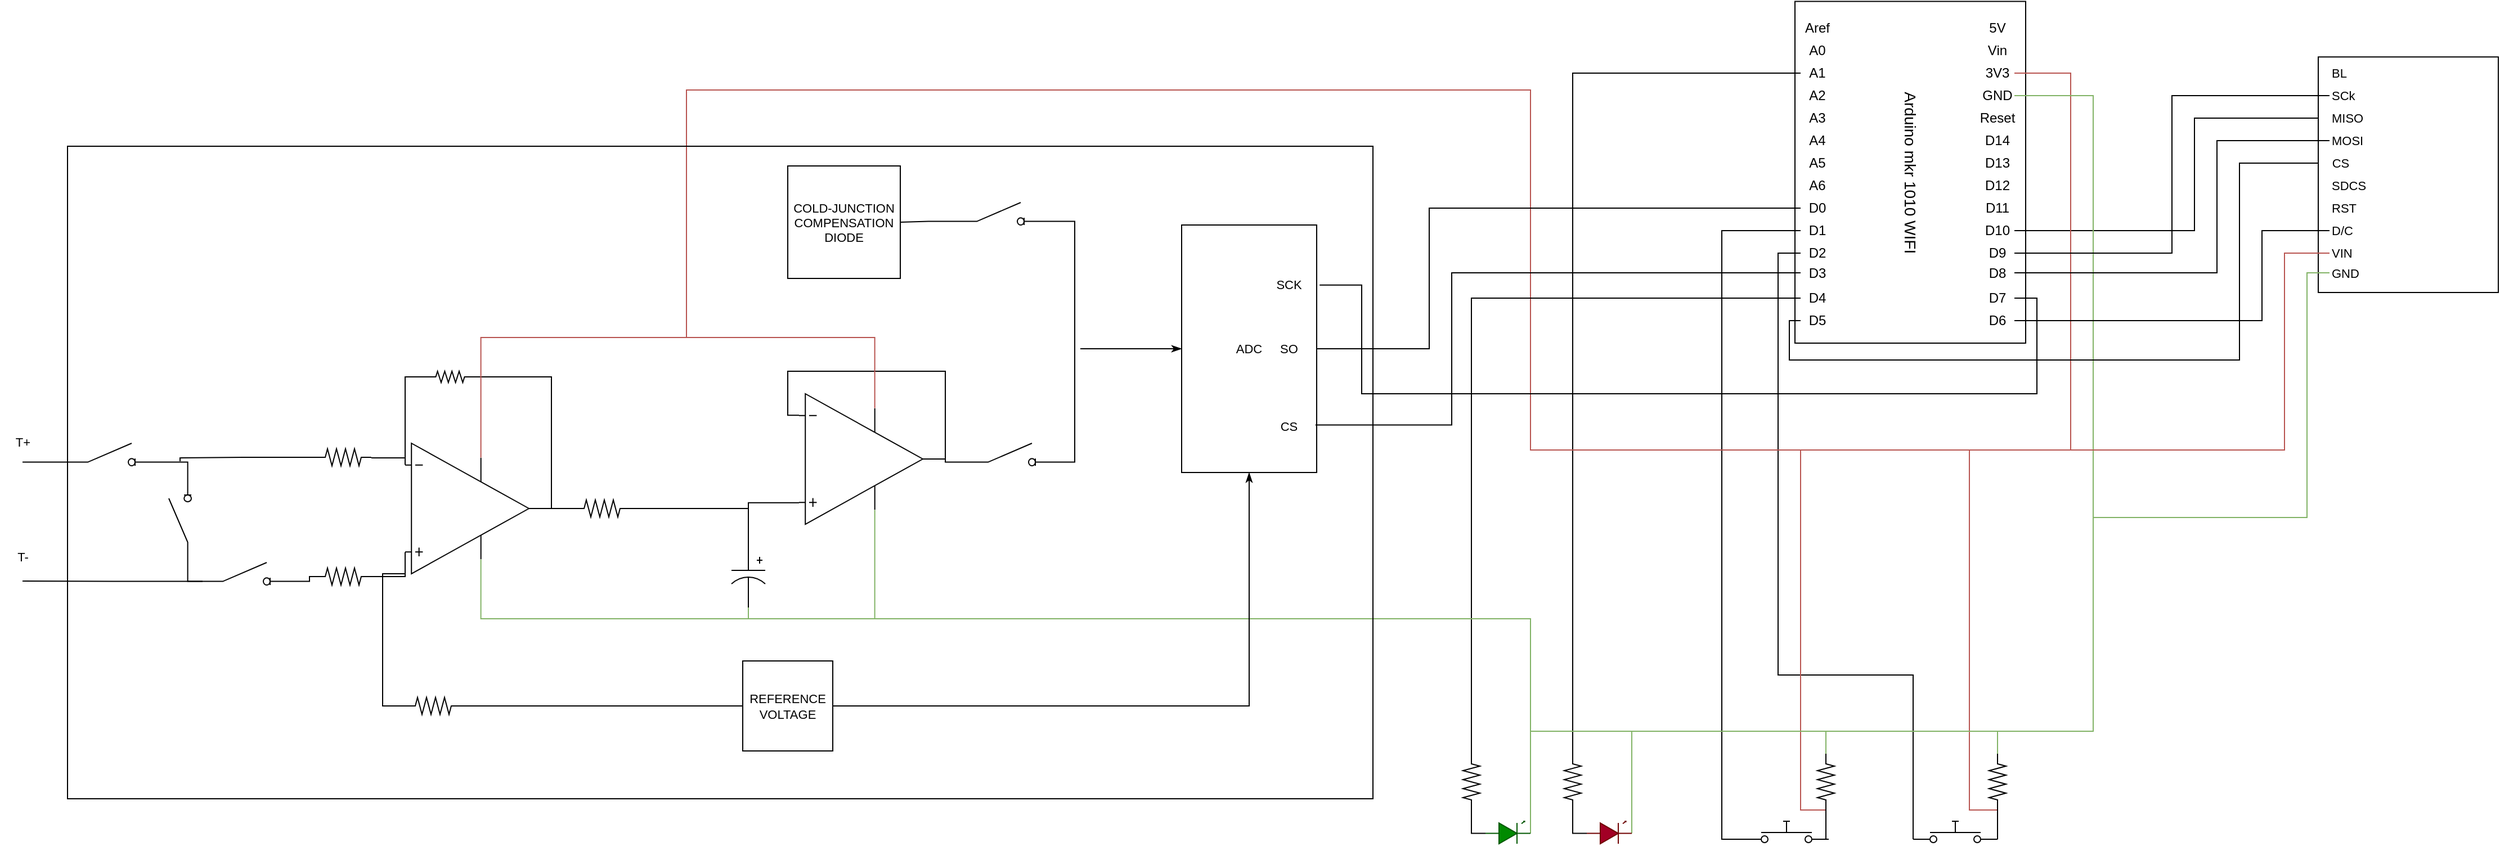 <mxfile version="24.5.4" type="github">
  <diagram name="Página-1" id="5d95kLvl6dGAR32-FWxD">
    <mxGraphModel dx="2109" dy="548" grid="1" gridSize="10" guides="1" tooltips="1" connect="1" arrows="1" fold="1" page="1" pageScale="1" pageWidth="1169" pageHeight="827" math="0" shadow="0">
      <root>
        <mxCell id="0" />
        <mxCell id="1" parent="0" />
        <mxCell id="rR53AWfGrKb5a4v8AFu8-1" value="&lt;font style=&quot;font-size: 14px;&quot;&gt;Arduino mkr 1010 WIFI&lt;/font&gt;" style="rounded=0;whiteSpace=wrap;html=1;rotation=90;" parent="1" vertex="1">
          <mxGeometry x="425.63" y="70.63" width="303.75" height="205" as="geometry" />
        </mxCell>
        <mxCell id="rR53AWfGrKb5a4v8AFu8-4" value="Aref" style="text;html=1;align=center;verticalAlign=middle;whiteSpace=wrap;rounded=0;" parent="1" vertex="1">
          <mxGeometry x="480" y="40" width="30" height="10" as="geometry" />
        </mxCell>
        <mxCell id="rR53AWfGrKb5a4v8AFu8-6" value="A0" style="text;html=1;align=center;verticalAlign=middle;whiteSpace=wrap;rounded=0;" parent="1" vertex="1">
          <mxGeometry x="480" y="60" width="30" height="10" as="geometry" />
        </mxCell>
        <mxCell id="rR53AWfGrKb5a4v8AFu8-9" value="A1" style="text;html=1;align=center;verticalAlign=middle;whiteSpace=wrap;rounded=0;" parent="1" vertex="1">
          <mxGeometry x="480" y="80" width="30" height="10" as="geometry" />
        </mxCell>
        <mxCell id="rR53AWfGrKb5a4v8AFu8-10" value="A2" style="text;html=1;align=center;verticalAlign=middle;whiteSpace=wrap;rounded=0;" parent="1" vertex="1">
          <mxGeometry x="480" y="100" width="30" height="10" as="geometry" />
        </mxCell>
        <mxCell id="rR53AWfGrKb5a4v8AFu8-11" value="A3" style="text;html=1;align=center;verticalAlign=middle;whiteSpace=wrap;rounded=0;" parent="1" vertex="1">
          <mxGeometry x="480" y="120" width="30" height="10" as="geometry" />
        </mxCell>
        <mxCell id="rR53AWfGrKb5a4v8AFu8-12" value="A4" style="text;html=1;align=center;verticalAlign=middle;whiteSpace=wrap;rounded=0;" parent="1" vertex="1">
          <mxGeometry x="480" y="140" width="30" height="10" as="geometry" />
        </mxCell>
        <mxCell id="rR53AWfGrKb5a4v8AFu8-13" value="A5" style="text;html=1;align=center;verticalAlign=middle;whiteSpace=wrap;rounded=0;" parent="1" vertex="1">
          <mxGeometry x="480" y="160" width="30" height="10" as="geometry" />
        </mxCell>
        <mxCell id="rR53AWfGrKb5a4v8AFu8-14" value="A6" style="text;html=1;align=center;verticalAlign=middle;whiteSpace=wrap;rounded=0;" parent="1" vertex="1">
          <mxGeometry x="480" y="180" width="30" height="10" as="geometry" />
        </mxCell>
        <mxCell id="rR53AWfGrKb5a4v8AFu8-15" value="D0" style="text;html=1;align=center;verticalAlign=middle;whiteSpace=wrap;rounded=0;" parent="1" vertex="1">
          <mxGeometry x="480" y="200" width="30" height="10" as="geometry" />
        </mxCell>
        <mxCell id="rR53AWfGrKb5a4v8AFu8-16" value="D1" style="text;html=1;align=center;verticalAlign=middle;whiteSpace=wrap;rounded=0;" parent="1" vertex="1">
          <mxGeometry x="480" y="220" width="30" height="10" as="geometry" />
        </mxCell>
        <mxCell id="rR53AWfGrKb5a4v8AFu8-17" value="D4" style="text;html=1;align=center;verticalAlign=middle;whiteSpace=wrap;rounded=0;" parent="1" vertex="1">
          <mxGeometry x="480" y="280" width="30" height="10" as="geometry" />
        </mxCell>
        <mxCell id="_qbUHxkLgN3xC-jLI9oE-16" style="edgeStyle=orthogonalEdgeStyle;rounded=0;orthogonalLoop=1;jettySize=auto;html=1;exitX=0;exitY=0.5;exitDx=0;exitDy=0;entryX=0;entryY=0.8;entryDx=0;entryDy=0;strokeColor=default;align=center;verticalAlign=middle;fontFamily=Helvetica;fontSize=11;fontColor=default;labelBackgroundColor=default;endArrow=none;endFill=0;" edge="1" parent="1" source="rR53AWfGrKb5a4v8AFu8-16" target="_qbUHxkLgN3xC-jLI9oE-8">
          <mxGeometry relative="1" as="geometry" />
        </mxCell>
        <mxCell id="rR53AWfGrKb5a4v8AFu8-18" value="D2" style="text;html=1;align=center;verticalAlign=middle;whiteSpace=wrap;rounded=0;" parent="1" vertex="1">
          <mxGeometry x="480" y="240" width="30" height="10" as="geometry" />
        </mxCell>
        <mxCell id="rR53AWfGrKb5a4v8AFu8-19" value="D3" style="text;html=1;align=center;verticalAlign=middle;whiteSpace=wrap;rounded=0;" parent="1" vertex="1">
          <mxGeometry x="480" y="257.5" width="30" height="10" as="geometry" />
        </mxCell>
        <mxCell id="rR53AWfGrKb5a4v8AFu8-22" value="D5" style="text;html=1;align=center;verticalAlign=middle;whiteSpace=wrap;rounded=0;" parent="1" vertex="1">
          <mxGeometry x="480" y="300" width="30" height="10" as="geometry" />
        </mxCell>
        <mxCell id="rR53AWfGrKb5a4v8AFu8-23" value="5V" style="text;html=1;align=center;verticalAlign=middle;whiteSpace=wrap;rounded=0;" parent="1" vertex="1">
          <mxGeometry x="640" y="40" width="30" height="10" as="geometry" />
        </mxCell>
        <mxCell id="rR53AWfGrKb5a4v8AFu8-24" value="Vin" style="text;html=1;align=center;verticalAlign=middle;whiteSpace=wrap;rounded=0;" parent="1" vertex="1">
          <mxGeometry x="640" y="60" width="30" height="10" as="geometry" />
        </mxCell>
        <mxCell id="_qbUHxkLgN3xC-jLI9oE-14" style="edgeStyle=orthogonalEdgeStyle;rounded=0;orthogonalLoop=1;jettySize=auto;html=1;exitX=1;exitY=0.5;exitDx=0;exitDy=0;strokeColor=#b85450;align=center;verticalAlign=middle;fontFamily=Helvetica;fontSize=11;fontColor=default;labelBackgroundColor=default;endArrow=none;endFill=0;fillColor=#f8cecc;" edge="1" parent="1" source="rR53AWfGrKb5a4v8AFu8-25">
          <mxGeometry relative="1" as="geometry">
            <mxPoint x="720" y="120" as="targetPoint" />
            <Array as="points">
              <mxPoint x="720" y="85" />
            </Array>
          </mxGeometry>
        </mxCell>
        <mxCell id="rR53AWfGrKb5a4v8AFu8-25" value="3V3" style="text;html=1;align=center;verticalAlign=middle;whiteSpace=wrap;rounded=0;" parent="1" vertex="1">
          <mxGeometry x="640" y="80" width="30" height="10" as="geometry" />
        </mxCell>
        <mxCell id="rR53AWfGrKb5a4v8AFu8-26" value="GND" style="text;html=1;align=center;verticalAlign=middle;whiteSpace=wrap;rounded=0;" parent="1" vertex="1">
          <mxGeometry x="640" y="100" width="30" height="10" as="geometry" />
        </mxCell>
        <mxCell id="rR53AWfGrKb5a4v8AFu8-27" value="Reset" style="text;html=1;align=center;verticalAlign=middle;whiteSpace=wrap;rounded=0;" parent="1" vertex="1">
          <mxGeometry x="640" y="120" width="30" height="10" as="geometry" />
        </mxCell>
        <mxCell id="rR53AWfGrKb5a4v8AFu8-28" value="D14" style="text;html=1;align=center;verticalAlign=middle;whiteSpace=wrap;rounded=0;" parent="1" vertex="1">
          <mxGeometry x="640" y="140" width="30" height="10" as="geometry" />
        </mxCell>
        <mxCell id="rR53AWfGrKb5a4v8AFu8-29" value="D13" style="text;html=1;align=center;verticalAlign=middle;whiteSpace=wrap;rounded=0;" parent="1" vertex="1">
          <mxGeometry x="640" y="160" width="30" height="10" as="geometry" />
        </mxCell>
        <mxCell id="rR53AWfGrKb5a4v8AFu8-30" value="D12" style="text;html=1;align=center;verticalAlign=middle;whiteSpace=wrap;rounded=0;" parent="1" vertex="1">
          <mxGeometry x="640" y="180" width="30" height="10" as="geometry" />
        </mxCell>
        <mxCell id="rR53AWfGrKb5a4v8AFu8-31" value="D11" style="text;html=1;align=center;verticalAlign=middle;whiteSpace=wrap;rounded=0;" parent="1" vertex="1">
          <mxGeometry x="640" y="200" width="30" height="10" as="geometry" />
        </mxCell>
        <mxCell id="_qbUHxkLgN3xC-jLI9oE-62" style="edgeStyle=orthogonalEdgeStyle;rounded=0;orthogonalLoop=1;jettySize=auto;html=1;exitX=1;exitY=0.5;exitDx=0;exitDy=0;entryX=0;entryY=0.5;entryDx=0;entryDy=0;strokeColor=default;align=center;verticalAlign=middle;fontFamily=Helvetica;fontSize=11;fontColor=default;labelBackgroundColor=default;endArrow=none;endFill=0;" edge="1" parent="1" source="rR53AWfGrKb5a4v8AFu8-32" target="_qbUHxkLgN3xC-jLI9oE-49">
          <mxGeometry relative="1" as="geometry">
            <Array as="points">
              <mxPoint x="830" y="225" />
              <mxPoint x="830" y="125" />
            </Array>
          </mxGeometry>
        </mxCell>
        <mxCell id="rR53AWfGrKb5a4v8AFu8-32" value="D10" style="text;html=1;align=center;verticalAlign=middle;whiteSpace=wrap;rounded=0;" parent="1" vertex="1">
          <mxGeometry x="640" y="220" width="30" height="10" as="geometry" />
        </mxCell>
        <mxCell id="rR53AWfGrKb5a4v8AFu8-34" value="D9" style="text;html=1;align=center;verticalAlign=middle;whiteSpace=wrap;rounded=0;" parent="1" vertex="1">
          <mxGeometry x="640" y="240" width="30" height="10" as="geometry" />
        </mxCell>
        <mxCell id="rR53AWfGrKb5a4v8AFu8-35" value="D6" style="text;html=1;align=center;verticalAlign=middle;whiteSpace=wrap;rounded=0;" parent="1" vertex="1">
          <mxGeometry x="640" y="300" width="30" height="10" as="geometry" />
        </mxCell>
        <mxCell id="rR53AWfGrKb5a4v8AFu8-36" value="D7" style="text;html=1;align=center;verticalAlign=middle;whiteSpace=wrap;rounded=0;" parent="1" vertex="1">
          <mxGeometry x="640" y="280" width="30" height="10" as="geometry" />
        </mxCell>
        <mxCell id="rR53AWfGrKb5a4v8AFu8-37" value="D8" style="text;html=1;align=center;verticalAlign=middle;whiteSpace=wrap;rounded=0;" parent="1" vertex="1">
          <mxGeometry x="640" y="257.5" width="30" height="10" as="geometry" />
        </mxCell>
        <mxCell id="_qbUHxkLgN3xC-jLI9oE-17" style="edgeStyle=orthogonalEdgeStyle;rounded=0;orthogonalLoop=1;jettySize=auto;html=1;exitX=0;exitY=0.8;exitDx=0;exitDy=0;entryX=0;entryY=0.5;entryDx=0;entryDy=0;strokeColor=default;align=center;verticalAlign=middle;fontFamily=Helvetica;fontSize=11;fontColor=default;labelBackgroundColor=default;endArrow=none;endFill=0;" edge="1" parent="1" source="_qbUHxkLgN3xC-jLI9oE-2" target="rR53AWfGrKb5a4v8AFu8-18">
          <mxGeometry relative="1" as="geometry">
            <Array as="points">
              <mxPoint x="580" y="620" />
              <mxPoint x="460" y="620" />
              <mxPoint x="460" y="245" />
            </Array>
          </mxGeometry>
        </mxCell>
        <mxCell id="_qbUHxkLgN3xC-jLI9oE-2" value="" style="html=1;shape=mxgraph.electrical.electro-mechanical.pushbutton;aspect=fixed;elSwitchState=off;" vertex="1" parent="1">
          <mxGeometry x="580" y="750" width="75" height="20" as="geometry" />
        </mxCell>
        <mxCell id="_qbUHxkLgN3xC-jLI9oE-12" style="edgeStyle=orthogonalEdgeStyle;rounded=0;orthogonalLoop=1;jettySize=auto;html=1;exitX=0;exitY=0.5;exitDx=0;exitDy=0;exitPerimeter=0;strokeColor=#82b366;align=center;verticalAlign=middle;fontFamily=Helvetica;fontSize=11;fontColor=default;labelBackgroundColor=default;endArrow=none;endFill=0;fillColor=#d5e8d4;" edge="1" parent="1" source="_qbUHxkLgN3xC-jLI9oE-3">
          <mxGeometry relative="1" as="geometry">
            <mxPoint x="655" y="670" as="targetPoint" />
          </mxGeometry>
        </mxCell>
        <mxCell id="_qbUHxkLgN3xC-jLI9oE-15" style="edgeStyle=orthogonalEdgeStyle;rounded=0;orthogonalLoop=1;jettySize=auto;html=1;exitX=1;exitY=0.5;exitDx=0;exitDy=0;exitPerimeter=0;strokeColor=#b85450;align=center;verticalAlign=middle;fontFamily=Helvetica;fontSize=11;fontColor=default;labelBackgroundColor=default;endArrow=none;endFill=0;fillColor=#f8cecc;" edge="1" parent="1" source="_qbUHxkLgN3xC-jLI9oE-3">
          <mxGeometry relative="1" as="geometry">
            <mxPoint x="620" y="420" as="targetPoint" />
            <Array as="points">
              <mxPoint x="630" y="740" />
              <mxPoint x="630" y="420" />
            </Array>
          </mxGeometry>
        </mxCell>
        <mxCell id="_qbUHxkLgN3xC-jLI9oE-3" value="" style="pointerEvents=1;verticalLabelPosition=bottom;shadow=0;dashed=0;align=center;html=1;verticalAlign=top;shape=mxgraph.electrical.resistors.resistor_2;direction=south;" vertex="1" parent="1">
          <mxGeometry x="647.5" y="690" width="15" height="50" as="geometry" />
        </mxCell>
        <mxCell id="_qbUHxkLgN3xC-jLI9oE-4" style="edgeStyle=orthogonalEdgeStyle;rounded=0;orthogonalLoop=1;jettySize=auto;html=1;exitX=1;exitY=0.8;exitDx=0;exitDy=0;entryX=1;entryY=0.5;entryDx=0;entryDy=0;entryPerimeter=0;endArrow=none;endFill=0;" edge="1" parent="1" source="_qbUHxkLgN3xC-jLI9oE-2" target="_qbUHxkLgN3xC-jLI9oE-3">
          <mxGeometry relative="1" as="geometry" />
        </mxCell>
        <mxCell id="_qbUHxkLgN3xC-jLI9oE-5" style="edgeStyle=orthogonalEdgeStyle;rounded=0;orthogonalLoop=1;jettySize=auto;html=1;exitX=1;exitY=0.5;exitDx=0;exitDy=0;strokeColor=#82b366;align=center;verticalAlign=middle;fontFamily=Helvetica;fontSize=11;fontColor=default;labelBackgroundColor=default;endArrow=none;endFill=0;fillColor=#d5e8d4;entryX=0;entryY=0.5;entryDx=0;entryDy=0;entryPerimeter=0;" edge="1" parent="1" source="rR53AWfGrKb5a4v8AFu8-26" target="_qbUHxkLgN3xC-jLI9oE-9">
          <mxGeometry relative="1" as="geometry">
            <mxPoint x="655" y="700" as="targetPoint" />
            <Array as="points">
              <mxPoint x="740" y="105" />
              <mxPoint x="740" y="670" />
              <mxPoint x="503" y="670" />
            </Array>
          </mxGeometry>
        </mxCell>
        <mxCell id="_qbUHxkLgN3xC-jLI9oE-8" value="" style="html=1;shape=mxgraph.electrical.electro-mechanical.pushbutton;aspect=fixed;elSwitchState=off;" vertex="1" parent="1">
          <mxGeometry x="430" y="750" width="75" height="20" as="geometry" />
        </mxCell>
        <mxCell id="_qbUHxkLgN3xC-jLI9oE-13" style="edgeStyle=orthogonalEdgeStyle;rounded=0;orthogonalLoop=1;jettySize=auto;html=1;exitX=1;exitY=0.5;exitDx=0;exitDy=0;exitPerimeter=0;strokeColor=#b85450;align=center;verticalAlign=middle;fontFamily=Helvetica;fontSize=11;fontColor=default;labelBackgroundColor=default;endArrow=none;endFill=0;fillColor=#f8cecc;" edge="1" parent="1" source="_qbUHxkLgN3xC-jLI9oE-9">
          <mxGeometry relative="1" as="geometry">
            <mxPoint x="720" y="120" as="targetPoint" />
            <Array as="points">
              <mxPoint x="480" y="740" />
              <mxPoint x="480" y="420" />
              <mxPoint x="720" y="420" />
            </Array>
          </mxGeometry>
        </mxCell>
        <mxCell id="_qbUHxkLgN3xC-jLI9oE-9" value="" style="pointerEvents=1;verticalLabelPosition=bottom;shadow=0;dashed=0;align=center;html=1;verticalAlign=top;shape=mxgraph.electrical.resistors.resistor_2;direction=south;" vertex="1" parent="1">
          <mxGeometry x="495" y="690" width="15" height="50" as="geometry" />
        </mxCell>
        <mxCell id="_qbUHxkLgN3xC-jLI9oE-10" style="edgeStyle=orthogonalEdgeStyle;rounded=0;orthogonalLoop=1;jettySize=auto;html=1;exitX=1;exitY=0.8;exitDx=0;exitDy=0;entryX=1;entryY=0.5;entryDx=0;entryDy=0;entryPerimeter=0;endArrow=none;endFill=0;" edge="1" parent="1" source="_qbUHxkLgN3xC-jLI9oE-8" target="_qbUHxkLgN3xC-jLI9oE-9">
          <mxGeometry relative="1" as="geometry" />
        </mxCell>
        <mxCell id="_qbUHxkLgN3xC-jLI9oE-21" style="edgeStyle=orthogonalEdgeStyle;rounded=0;orthogonalLoop=1;jettySize=auto;html=1;exitX=1;exitY=0.54;exitDx=0;exitDy=0;exitPerimeter=0;strokeColor=#82b366;align=center;verticalAlign=middle;fontFamily=Helvetica;fontSize=11;fontColor=default;labelBackgroundColor=default;endArrow=none;endFill=0;fillColor=#d5e8d4;" edge="1" parent="1" source="_qbUHxkLgN3xC-jLI9oE-18">
          <mxGeometry relative="1" as="geometry">
            <mxPoint x="510" y="670" as="targetPoint" />
            <Array as="points">
              <mxPoint x="330" y="670" />
            </Array>
          </mxGeometry>
        </mxCell>
        <mxCell id="_qbUHxkLgN3xC-jLI9oE-18" value="" style="verticalLabelPosition=bottom;shadow=0;dashed=0;align=center;html=1;verticalAlign=top;shape=mxgraph.electrical.opto_electronics.led_1;pointerEvents=1;fontFamily=Helvetica;fontSize=11;fontColor=#ffffff;labelBackgroundColor=default;fillColor=#a20025;strokeColor=#6F0000;" vertex="1" parent="1">
          <mxGeometry x="290" y="750" width="40" height="20" as="geometry" />
        </mxCell>
        <mxCell id="_qbUHxkLgN3xC-jLI9oE-19" value="" style="pointerEvents=1;verticalLabelPosition=bottom;shadow=0;dashed=0;align=center;html=1;verticalAlign=top;shape=mxgraph.electrical.resistors.resistor_2;direction=south;" vertex="1" parent="1">
          <mxGeometry x="270" y="690" width="15" height="50" as="geometry" />
        </mxCell>
        <mxCell id="_qbUHxkLgN3xC-jLI9oE-20" style="edgeStyle=orthogonalEdgeStyle;rounded=0;orthogonalLoop=1;jettySize=auto;html=1;exitX=0;exitY=0.54;exitDx=0;exitDy=0;exitPerimeter=0;entryX=1;entryY=0.5;entryDx=0;entryDy=0;entryPerimeter=0;strokeColor=default;align=center;verticalAlign=middle;fontFamily=Helvetica;fontSize=11;fontColor=default;labelBackgroundColor=default;endArrow=none;endFill=0;" edge="1" parent="1" source="_qbUHxkLgN3xC-jLI9oE-18" target="_qbUHxkLgN3xC-jLI9oE-19">
          <mxGeometry relative="1" as="geometry" />
        </mxCell>
        <mxCell id="_qbUHxkLgN3xC-jLI9oE-22" style="edgeStyle=orthogonalEdgeStyle;rounded=0;orthogonalLoop=1;jettySize=auto;html=1;exitX=0;exitY=0.5;exitDx=0;exitDy=0;entryX=0;entryY=0.5;entryDx=0;entryDy=0;entryPerimeter=0;strokeColor=default;align=center;verticalAlign=middle;fontFamily=Helvetica;fontSize=11;fontColor=default;labelBackgroundColor=default;endArrow=none;endFill=0;" edge="1" parent="1" source="rR53AWfGrKb5a4v8AFu8-9" target="_qbUHxkLgN3xC-jLI9oE-19">
          <mxGeometry relative="1" as="geometry" />
        </mxCell>
        <mxCell id="_qbUHxkLgN3xC-jLI9oE-26" style="edgeStyle=orthogonalEdgeStyle;rounded=0;orthogonalLoop=1;jettySize=auto;html=1;exitX=1;exitY=0.54;exitDx=0;exitDy=0;exitPerimeter=0;strokeColor=#82b366;align=center;verticalAlign=middle;fontFamily=Helvetica;fontSize=11;fontColor=default;labelBackgroundColor=default;endArrow=none;endFill=0;fillColor=#d5e8d4;" edge="1" parent="1" source="_qbUHxkLgN3xC-jLI9oE-23">
          <mxGeometry relative="1" as="geometry">
            <mxPoint x="330" y="670" as="targetPoint" />
            <Array as="points">
              <mxPoint x="240" y="670" />
            </Array>
          </mxGeometry>
        </mxCell>
        <mxCell id="_qbUHxkLgN3xC-jLI9oE-233" style="edgeStyle=orthogonalEdgeStyle;rounded=0;orthogonalLoop=1;jettySize=auto;html=1;strokeColor=#b85450;align=center;verticalAlign=middle;fontFamily=Helvetica;fontSize=11;fontColor=default;labelBackgroundColor=default;endArrow=none;endFill=0;fillColor=#f8cecc;" edge="1" parent="1">
          <mxGeometry relative="1" as="geometry">
            <mxPoint x="-510" y="320" as="targetPoint" />
            <mxPoint x="480" y="420" as="sourcePoint" />
            <Array as="points">
              <mxPoint x="240" y="100" />
              <mxPoint x="-510" y="100" />
            </Array>
          </mxGeometry>
        </mxCell>
        <mxCell id="_qbUHxkLgN3xC-jLI9oE-23" value="" style="verticalLabelPosition=bottom;shadow=0;dashed=0;align=center;html=1;verticalAlign=top;shape=mxgraph.electrical.opto_electronics.led_1;pointerEvents=1;fontFamily=Helvetica;fontSize=11;fontColor=#ffffff;labelBackgroundColor=default;fillColor=#008a00;strokeColor=#005700;" vertex="1" parent="1">
          <mxGeometry x="200" y="750" width="40" height="20" as="geometry" />
        </mxCell>
        <mxCell id="_qbUHxkLgN3xC-jLI9oE-27" style="edgeStyle=orthogonalEdgeStyle;rounded=0;orthogonalLoop=1;jettySize=auto;html=1;exitX=0;exitY=0.5;exitDx=0;exitDy=0;exitPerimeter=0;entryX=0;entryY=0.5;entryDx=0;entryDy=0;strokeColor=default;align=center;verticalAlign=middle;fontFamily=Helvetica;fontSize=11;fontColor=default;labelBackgroundColor=default;endArrow=none;endFill=0;" edge="1" parent="1" source="_qbUHxkLgN3xC-jLI9oE-24" target="rR53AWfGrKb5a4v8AFu8-17">
          <mxGeometry relative="1" as="geometry">
            <Array as="points">
              <mxPoint x="187" y="285" />
            </Array>
          </mxGeometry>
        </mxCell>
        <mxCell id="_qbUHxkLgN3xC-jLI9oE-24" value="" style="pointerEvents=1;verticalLabelPosition=bottom;shadow=0;dashed=0;align=center;html=1;verticalAlign=top;shape=mxgraph.electrical.resistors.resistor_2;direction=south;" vertex="1" parent="1">
          <mxGeometry x="180" y="690" width="15" height="50" as="geometry" />
        </mxCell>
        <mxCell id="_qbUHxkLgN3xC-jLI9oE-25" style="edgeStyle=orthogonalEdgeStyle;rounded=0;orthogonalLoop=1;jettySize=auto;html=1;exitX=0;exitY=0.54;exitDx=0;exitDy=0;exitPerimeter=0;entryX=1;entryY=0.5;entryDx=0;entryDy=0;entryPerimeter=0;strokeColor=default;align=center;verticalAlign=middle;fontFamily=Helvetica;fontSize=11;fontColor=default;labelBackgroundColor=default;endArrow=none;endFill=0;" edge="1" parent="1" source="_qbUHxkLgN3xC-jLI9oE-23" target="_qbUHxkLgN3xC-jLI9oE-24">
          <mxGeometry relative="1" as="geometry" />
        </mxCell>
        <mxCell id="_qbUHxkLgN3xC-jLI9oE-28" value="" style="rounded=0;whiteSpace=wrap;html=1;fontFamily=Helvetica;fontSize=11;fontColor=default;labelBackgroundColor=default;align=left;" vertex="1" parent="1">
          <mxGeometry x="940" y="70.63" width="160" height="209.37" as="geometry" />
        </mxCell>
        <mxCell id="_qbUHxkLgN3xC-jLI9oE-29" value="BL" style="text;html=1;align=left;verticalAlign=middle;whiteSpace=wrap;rounded=0;fontFamily=Helvetica;fontSize=11;fontColor=default;labelBackgroundColor=default;" vertex="1" parent="1">
          <mxGeometry x="950" y="80" width="40" height="10" as="geometry" />
        </mxCell>
        <mxCell id="_qbUHxkLgN3xC-jLI9oE-65" style="edgeStyle=orthogonalEdgeStyle;rounded=0;orthogonalLoop=1;jettySize=auto;html=1;exitX=0;exitY=0.5;exitDx=0;exitDy=0;entryX=1;entryY=0.5;entryDx=0;entryDy=0;strokeColor=default;align=center;verticalAlign=middle;fontFamily=Helvetica;fontSize=11;fontColor=default;labelBackgroundColor=default;endArrow=none;endFill=0;" edge="1" parent="1" source="_qbUHxkLgN3xC-jLI9oE-45" target="rR53AWfGrKb5a4v8AFu8-35">
          <mxGeometry relative="1" as="geometry">
            <Array as="points">
              <mxPoint x="890" y="225" />
              <mxPoint x="890" y="305" />
            </Array>
          </mxGeometry>
        </mxCell>
        <mxCell id="_qbUHxkLgN3xC-jLI9oE-45" value="D/C" style="text;html=1;align=left;verticalAlign=middle;whiteSpace=wrap;rounded=0;fontFamily=Helvetica;fontSize=11;fontColor=default;labelBackgroundColor=default;" vertex="1" parent="1">
          <mxGeometry x="950" y="220" width="40" height="10" as="geometry" />
        </mxCell>
        <mxCell id="_qbUHxkLgN3xC-jLI9oE-64" style="edgeStyle=orthogonalEdgeStyle;rounded=0;orthogonalLoop=1;jettySize=auto;html=1;exitX=0;exitY=0.5;exitDx=0;exitDy=0;entryX=0;entryY=0.5;entryDx=0;entryDy=0;strokeColor=default;align=center;verticalAlign=middle;fontFamily=Helvetica;fontSize=11;fontColor=default;labelBackgroundColor=default;endArrow=none;endFill=0;" edge="1" parent="1" source="_qbUHxkLgN3xC-jLI9oE-46" target="rR53AWfGrKb5a4v8AFu8-22">
          <mxGeometry relative="1" as="geometry">
            <Array as="points">
              <mxPoint x="870" y="165" />
              <mxPoint x="870" y="340" />
              <mxPoint x="470" y="340" />
              <mxPoint x="470" y="305" />
            </Array>
          </mxGeometry>
        </mxCell>
        <mxCell id="_qbUHxkLgN3xC-jLI9oE-46" value="CS" style="text;html=1;align=center;verticalAlign=middle;whiteSpace=wrap;rounded=0;fontFamily=Helvetica;fontSize=11;fontColor=default;labelBackgroundColor=default;" vertex="1" parent="1">
          <mxGeometry x="940" y="160" width="40" height="10" as="geometry" />
        </mxCell>
        <mxCell id="_qbUHxkLgN3xC-jLI9oE-61" style="edgeStyle=orthogonalEdgeStyle;rounded=0;orthogonalLoop=1;jettySize=auto;html=1;exitX=0;exitY=0.5;exitDx=0;exitDy=0;entryX=1;entryY=0.5;entryDx=0;entryDy=0;strokeColor=default;align=center;verticalAlign=middle;fontFamily=Helvetica;fontSize=11;fontColor=default;labelBackgroundColor=default;endArrow=none;endFill=0;" edge="1" parent="1" source="_qbUHxkLgN3xC-jLI9oE-47" target="rR53AWfGrKb5a4v8AFu8-34">
          <mxGeometry relative="1" as="geometry" />
        </mxCell>
        <mxCell id="_qbUHxkLgN3xC-jLI9oE-47" value="SCk" style="text;html=1;align=left;verticalAlign=middle;whiteSpace=wrap;rounded=0;fontFamily=Helvetica;fontSize=11;fontColor=default;labelBackgroundColor=default;" vertex="1" parent="1">
          <mxGeometry x="950" y="100" width="40" height="10" as="geometry" />
        </mxCell>
        <mxCell id="_qbUHxkLgN3xC-jLI9oE-66" style="edgeStyle=orthogonalEdgeStyle;rounded=0;orthogonalLoop=1;jettySize=auto;html=1;exitX=0;exitY=0.5;exitDx=0;exitDy=0;strokeColor=#b85450;align=center;verticalAlign=middle;fontFamily=Helvetica;fontSize=11;fontColor=default;labelBackgroundColor=default;endArrow=none;endFill=0;fillColor=#f8cecc;" edge="1" parent="1" source="_qbUHxkLgN3xC-jLI9oE-48">
          <mxGeometry relative="1" as="geometry">
            <mxPoint x="720" y="420" as="targetPoint" />
            <Array as="points">
              <mxPoint x="910" y="245" />
              <mxPoint x="910" y="420" />
            </Array>
          </mxGeometry>
        </mxCell>
        <mxCell id="_qbUHxkLgN3xC-jLI9oE-48" value="VIN" style="text;html=1;align=left;verticalAlign=middle;whiteSpace=wrap;rounded=0;fontFamily=Helvetica;fontSize=11;fontColor=default;labelBackgroundColor=default;" vertex="1" parent="1">
          <mxGeometry x="950" y="240" width="40" height="10" as="geometry" />
        </mxCell>
        <mxCell id="_qbUHxkLgN3xC-jLI9oE-49" value="MISO" style="text;html=1;align=left;verticalAlign=middle;whiteSpace=wrap;rounded=0;fontFamily=Helvetica;fontSize=11;fontColor=default;labelBackgroundColor=default;" vertex="1" parent="1">
          <mxGeometry x="950" y="120" width="40" height="10" as="geometry" />
        </mxCell>
        <mxCell id="_qbUHxkLgN3xC-jLI9oE-67" style="edgeStyle=orthogonalEdgeStyle;rounded=0;orthogonalLoop=1;jettySize=auto;html=1;exitX=0;exitY=0.5;exitDx=0;exitDy=0;strokeColor=#82b366;align=center;verticalAlign=middle;fontFamily=Helvetica;fontSize=11;fontColor=default;labelBackgroundColor=default;endArrow=none;endFill=0;fillColor=#d5e8d4;" edge="1" parent="1" source="_qbUHxkLgN3xC-jLI9oE-50">
          <mxGeometry relative="1" as="geometry">
            <mxPoint x="740" y="480" as="targetPoint" />
            <Array as="points">
              <mxPoint x="930" y="263" />
              <mxPoint x="930" y="480" />
            </Array>
          </mxGeometry>
        </mxCell>
        <mxCell id="_qbUHxkLgN3xC-jLI9oE-50" value="GND" style="text;html=1;align=left;verticalAlign=middle;whiteSpace=wrap;rounded=0;fontFamily=Helvetica;fontSize=11;fontColor=default;labelBackgroundColor=default;" vertex="1" parent="1">
          <mxGeometry x="950" y="257.5" width="40" height="10" as="geometry" />
        </mxCell>
        <mxCell id="_qbUHxkLgN3xC-jLI9oE-63" style="edgeStyle=orthogonalEdgeStyle;rounded=0;orthogonalLoop=1;jettySize=auto;html=1;exitX=0;exitY=0.5;exitDx=0;exitDy=0;entryX=1;entryY=0.5;entryDx=0;entryDy=0;strokeColor=default;align=center;verticalAlign=middle;fontFamily=Helvetica;fontSize=11;fontColor=default;labelBackgroundColor=default;endArrow=none;endFill=0;" edge="1" parent="1" source="_qbUHxkLgN3xC-jLI9oE-51" target="rR53AWfGrKb5a4v8AFu8-37">
          <mxGeometry relative="1" as="geometry">
            <Array as="points">
              <mxPoint x="850" y="145" />
              <mxPoint x="850" y="263" />
            </Array>
          </mxGeometry>
        </mxCell>
        <mxCell id="_qbUHxkLgN3xC-jLI9oE-51" value="MOSI" style="text;html=1;align=left;verticalAlign=middle;whiteSpace=wrap;rounded=0;fontFamily=Helvetica;fontSize=11;fontColor=default;labelBackgroundColor=default;" vertex="1" parent="1">
          <mxGeometry x="950" y="140" width="40" height="10" as="geometry" />
        </mxCell>
        <mxCell id="_qbUHxkLgN3xC-jLI9oE-52" value="SDCS" style="text;html=1;align=left;verticalAlign=middle;whiteSpace=wrap;rounded=0;fontFamily=Helvetica;fontSize=11;fontColor=default;labelBackgroundColor=default;" vertex="1" parent="1">
          <mxGeometry x="950" y="180" width="40" height="10" as="geometry" />
        </mxCell>
        <mxCell id="_qbUHxkLgN3xC-jLI9oE-53" value="RST" style="text;html=1;align=left;verticalAlign=middle;whiteSpace=wrap;rounded=0;fontFamily=Helvetica;fontSize=11;fontColor=default;labelBackgroundColor=default;" vertex="1" parent="1">
          <mxGeometry x="950" y="200" width="40" height="10" as="geometry" />
        </mxCell>
        <mxCell id="_qbUHxkLgN3xC-jLI9oE-186" style="edgeStyle=orthogonalEdgeStyle;rounded=0;orthogonalLoop=1;jettySize=auto;html=1;exitX=1;exitY=0.84;exitDx=0;exitDy=0;entryX=1;entryY=0.84;entryDx=0;entryDy=0;strokeColor=default;align=center;verticalAlign=middle;fontFamily=Helvetica;fontSize=11;fontColor=default;labelBackgroundColor=default;endArrow=none;endFill=0;" edge="1" parent="1" source="_qbUHxkLgN3xC-jLI9oE-181" target="_qbUHxkLgN3xC-jLI9oE-185">
          <mxGeometry relative="1" as="geometry">
            <Array as="points">
              <mxPoint x="-953" y="431" />
            </Array>
          </mxGeometry>
        </mxCell>
        <mxCell id="_qbUHxkLgN3xC-jLI9oE-191" style="edgeStyle=orthogonalEdgeStyle;rounded=0;orthogonalLoop=1;jettySize=auto;html=1;exitX=0;exitY=0.84;exitDx=0;exitDy=0;strokeColor=default;align=center;verticalAlign=middle;fontFamily=Helvetica;fontSize=11;fontColor=default;labelBackgroundColor=default;endArrow=none;endFill=0;" edge="1" parent="1" source="_qbUHxkLgN3xC-jLI9oE-181">
          <mxGeometry relative="1" as="geometry">
            <mxPoint x="-1100" y="430.762" as="targetPoint" />
          </mxGeometry>
        </mxCell>
        <mxCell id="_qbUHxkLgN3xC-jLI9oE-181" value="" style="html=1;shape=mxgraph.electrical.electro-mechanical.switchDisconnector;aspect=fixed;elSwitchState=off;fontFamily=Helvetica;fontSize=11;fontColor=default;labelBackgroundColor=default;" vertex="1" parent="1">
          <mxGeometry x="-1060" y="414" width="75" height="20" as="geometry" />
        </mxCell>
        <mxCell id="_qbUHxkLgN3xC-jLI9oE-190" style="edgeStyle=orthogonalEdgeStyle;rounded=0;orthogonalLoop=1;jettySize=auto;html=1;exitX=0;exitY=0.84;exitDx=0;exitDy=0;strokeColor=default;align=center;verticalAlign=middle;fontFamily=Helvetica;fontSize=11;fontColor=default;labelBackgroundColor=default;endArrow=none;endFill=0;" edge="1" parent="1" source="_qbUHxkLgN3xC-jLI9oE-182">
          <mxGeometry relative="1" as="geometry">
            <mxPoint x="-1100" y="536.476" as="targetPoint" />
          </mxGeometry>
        </mxCell>
        <mxCell id="_qbUHxkLgN3xC-jLI9oE-194" style="edgeStyle=orthogonalEdgeStyle;rounded=0;orthogonalLoop=1;jettySize=auto;html=1;exitX=1;exitY=0.84;exitDx=0;exitDy=0;strokeColor=default;align=center;verticalAlign=middle;fontFamily=Helvetica;fontSize=11;fontColor=default;labelBackgroundColor=default;endArrow=none;endFill=0;" edge="1" parent="1" source="_qbUHxkLgN3xC-jLI9oE-182" target="_qbUHxkLgN3xC-jLI9oE-188">
          <mxGeometry relative="1" as="geometry" />
        </mxCell>
        <mxCell id="_qbUHxkLgN3xC-jLI9oE-182" value="" style="html=1;shape=mxgraph.electrical.electro-mechanical.switchDisconnector;aspect=fixed;elSwitchState=off;fontFamily=Helvetica;fontSize=11;fontColor=default;labelBackgroundColor=default;" vertex="1" parent="1">
          <mxGeometry x="-940" y="520" width="75" height="20" as="geometry" />
        </mxCell>
        <mxCell id="_qbUHxkLgN3xC-jLI9oE-189" style="edgeStyle=orthogonalEdgeStyle;rounded=0;orthogonalLoop=1;jettySize=auto;html=1;exitX=0;exitY=0.84;exitDx=0;exitDy=0;entryX=0;entryY=0.84;entryDx=0;entryDy=0;strokeColor=default;align=center;verticalAlign=middle;fontFamily=Helvetica;fontSize=11;fontColor=default;labelBackgroundColor=default;endArrow=none;endFill=0;" edge="1" parent="1" source="_qbUHxkLgN3xC-jLI9oE-185" target="_qbUHxkLgN3xC-jLI9oE-182">
          <mxGeometry relative="1" as="geometry">
            <Array as="points">
              <mxPoint x="-953" y="537" />
            </Array>
          </mxGeometry>
        </mxCell>
        <mxCell id="_qbUHxkLgN3xC-jLI9oE-185" value="" style="html=1;shape=mxgraph.electrical.electro-mechanical.switchDisconnector;aspect=fixed;elSwitchState=off;fontFamily=Helvetica;fontSize=11;fontColor=default;labelBackgroundColor=default;direction=north;" vertex="1" parent="1">
          <mxGeometry x="-970" y="445" width="20" height="75" as="geometry" />
        </mxCell>
        <mxCell id="_qbUHxkLgN3xC-jLI9oE-188" value="" style="pointerEvents=1;verticalLabelPosition=bottom;shadow=0;dashed=0;align=center;html=1;verticalAlign=top;shape=mxgraph.electrical.resistors.resistor_2;direction=west;" vertex="1" parent="1">
          <mxGeometry x="-840" y="525" width="50" height="15" as="geometry" />
        </mxCell>
        <mxCell id="_qbUHxkLgN3xC-jLI9oE-197" style="edgeStyle=orthogonalEdgeStyle;rounded=0;orthogonalLoop=1;jettySize=auto;html=1;exitX=1;exitY=0.5;exitDx=0;exitDy=0;exitPerimeter=0;strokeColor=default;align=center;verticalAlign=middle;fontFamily=Helvetica;fontSize=11;fontColor=default;labelBackgroundColor=default;endArrow=none;endFill=0;" edge="1" parent="1" source="_qbUHxkLgN3xC-jLI9oE-195">
          <mxGeometry relative="1" as="geometry">
            <mxPoint x="-960" y="430" as="targetPoint" />
            <Array as="points">
              <mxPoint x="-904" y="427" />
              <mxPoint x="-950" y="427" />
            </Array>
          </mxGeometry>
        </mxCell>
        <mxCell id="_qbUHxkLgN3xC-jLI9oE-195" value="" style="pointerEvents=1;verticalLabelPosition=bottom;shadow=0;dashed=0;align=center;html=1;verticalAlign=top;shape=mxgraph.electrical.resistors.resistor_2;direction=west;" vertex="1" parent="1">
          <mxGeometry x="-840" y="419" width="50" height="15" as="geometry" />
        </mxCell>
        <mxCell id="_qbUHxkLgN3xC-jLI9oE-198" value="" style="verticalLabelPosition=bottom;shadow=0;dashed=0;align=center;html=1;verticalAlign=top;shape=mxgraph.electrical.abstract.operational_amp_1;fontFamily=Helvetica;fontSize=11;fontColor=default;labelBackgroundColor=default;" vertex="1" parent="1">
          <mxGeometry x="-760" y="414" width="110" height="116" as="geometry" />
        </mxCell>
        <mxCell id="_qbUHxkLgN3xC-jLI9oE-199" style="edgeStyle=orthogonalEdgeStyle;rounded=0;orthogonalLoop=1;jettySize=auto;html=1;entryX=0;entryY=0.165;entryDx=0;entryDy=0;entryPerimeter=0;strokeColor=default;align=center;verticalAlign=middle;fontFamily=Helvetica;fontSize=11;fontColor=default;labelBackgroundColor=default;endArrow=none;endFill=0;" edge="1" parent="1" target="_qbUHxkLgN3xC-jLI9oE-198">
          <mxGeometry relative="1" as="geometry">
            <mxPoint x="-790" y="427" as="sourcePoint" />
            <Array as="points">
              <mxPoint x="-760" y="427" />
            </Array>
          </mxGeometry>
        </mxCell>
        <mxCell id="_qbUHxkLgN3xC-jLI9oE-200" style="edgeStyle=orthogonalEdgeStyle;rounded=0;orthogonalLoop=1;jettySize=auto;html=1;exitX=0;exitY=0.5;exitDx=0;exitDy=0;exitPerimeter=0;entryX=0;entryY=0.835;entryDx=0;entryDy=0;entryPerimeter=0;strokeColor=default;align=center;verticalAlign=middle;fontFamily=Helvetica;fontSize=11;fontColor=default;labelBackgroundColor=default;endArrow=none;endFill=0;" edge="1" parent="1" source="_qbUHxkLgN3xC-jLI9oE-188" target="_qbUHxkLgN3xC-jLI9oE-198">
          <mxGeometry relative="1" as="geometry" />
        </mxCell>
        <mxCell id="_qbUHxkLgN3xC-jLI9oE-204" value="" style="pointerEvents=1;verticalLabelPosition=bottom;shadow=0;dashed=0;align=center;html=1;verticalAlign=top;shape=mxgraph.electrical.resistors.resistor_2;fontFamily=Helvetica;fontSize=11;fontColor=default;labelBackgroundColor=default;" vertex="1" parent="1">
          <mxGeometry x="-740" y="350" width="40" height="10" as="geometry" />
        </mxCell>
        <mxCell id="_qbUHxkLgN3xC-jLI9oE-205" style="edgeStyle=orthogonalEdgeStyle;rounded=0;orthogonalLoop=1;jettySize=auto;html=1;exitX=0;exitY=0.165;exitDx=0;exitDy=0;exitPerimeter=0;entryX=0;entryY=0.5;entryDx=0;entryDy=0;entryPerimeter=0;strokeColor=default;align=center;verticalAlign=middle;fontFamily=Helvetica;fontSize=11;fontColor=default;labelBackgroundColor=default;endArrow=none;endFill=0;" edge="1" parent="1" source="_qbUHxkLgN3xC-jLI9oE-198" target="_qbUHxkLgN3xC-jLI9oE-204">
          <mxGeometry relative="1" as="geometry">
            <Array as="points">
              <mxPoint x="-760" y="355" />
            </Array>
          </mxGeometry>
        </mxCell>
        <mxCell id="_qbUHxkLgN3xC-jLI9oE-206" style="edgeStyle=orthogonalEdgeStyle;rounded=0;orthogonalLoop=1;jettySize=auto;html=1;exitX=1;exitY=0.5;exitDx=0;exitDy=0;exitPerimeter=0;entryX=1;entryY=0.5;entryDx=0;entryDy=0;entryPerimeter=0;strokeColor=default;align=center;verticalAlign=middle;fontFamily=Helvetica;fontSize=11;fontColor=default;labelBackgroundColor=default;endArrow=none;endFill=0;" edge="1" parent="1" source="_qbUHxkLgN3xC-jLI9oE-198" target="_qbUHxkLgN3xC-jLI9oE-204">
          <mxGeometry relative="1" as="geometry" />
        </mxCell>
        <mxCell id="_qbUHxkLgN3xC-jLI9oE-209" style="edgeStyle=orthogonalEdgeStyle;rounded=0;orthogonalLoop=1;jettySize=auto;html=1;exitX=0;exitY=0.5;exitDx=0;exitDy=0;exitPerimeter=0;strokeColor=default;align=center;verticalAlign=middle;fontFamily=Helvetica;fontSize=11;fontColor=default;labelBackgroundColor=default;endArrow=none;endFill=0;" edge="1" parent="1" source="_qbUHxkLgN3xC-jLI9oE-207" target="_qbUHxkLgN3xC-jLI9oE-210">
          <mxGeometry relative="1" as="geometry">
            <mxPoint x="-530" y="472.0" as="targetPoint" />
          </mxGeometry>
        </mxCell>
        <mxCell id="_qbUHxkLgN3xC-jLI9oE-207" value="" style="pointerEvents=1;verticalLabelPosition=bottom;shadow=0;dashed=0;align=center;html=1;verticalAlign=top;shape=mxgraph.electrical.resistors.resistor_2;direction=west;" vertex="1" parent="1">
          <mxGeometry x="-610" y="464.5" width="50" height="15" as="geometry" />
        </mxCell>
        <mxCell id="_qbUHxkLgN3xC-jLI9oE-208" style="edgeStyle=orthogonalEdgeStyle;rounded=0;orthogonalLoop=1;jettySize=auto;html=1;exitX=1;exitY=0.5;exitDx=0;exitDy=0;exitPerimeter=0;entryX=1;entryY=0.5;entryDx=0;entryDy=0;entryPerimeter=0;strokeColor=default;align=center;verticalAlign=middle;fontFamily=Helvetica;fontSize=11;fontColor=default;labelBackgroundColor=default;endArrow=none;endFill=0;" edge="1" parent="1" source="_qbUHxkLgN3xC-jLI9oE-198" target="_qbUHxkLgN3xC-jLI9oE-207">
          <mxGeometry relative="1" as="geometry" />
        </mxCell>
        <mxCell id="_qbUHxkLgN3xC-jLI9oE-235" style="edgeStyle=orthogonalEdgeStyle;rounded=0;orthogonalLoop=1;jettySize=auto;html=1;exitX=1;exitY=0.5;exitDx=0;exitDy=0;exitPerimeter=0;strokeColor=#82b366;align=center;verticalAlign=middle;fontFamily=Helvetica;fontSize=11;fontColor=default;labelBackgroundColor=default;endArrow=none;endFill=0;fillColor=#d5e8d4;" edge="1" parent="1" source="_qbUHxkLgN3xC-jLI9oE-210">
          <mxGeometry relative="1" as="geometry">
            <mxPoint x="-290" y="570" as="targetPoint" />
            <Array as="points">
              <mxPoint x="-455" y="570" />
            </Array>
          </mxGeometry>
        </mxCell>
        <mxCell id="_qbUHxkLgN3xC-jLI9oE-210" value="" style="pointerEvents=1;verticalLabelPosition=bottom;shadow=0;dashed=0;align=center;html=1;verticalAlign=top;shape=mxgraph.electrical.capacitors.capacitor_3;fontFamily=Helvetica;fontSize=11;fontColor=default;labelBackgroundColor=default;direction=south;" vertex="1" parent="1">
          <mxGeometry x="-470" y="500" width="30" height="60" as="geometry" />
        </mxCell>
        <mxCell id="_qbUHxkLgN3xC-jLI9oE-217" style="edgeStyle=orthogonalEdgeStyle;rounded=0;orthogonalLoop=1;jettySize=auto;html=1;exitX=1;exitY=0.5;exitDx=0;exitDy=0;exitPerimeter=0;entryX=0;entryY=0.84;entryDx=0;entryDy=0;strokeColor=default;align=center;verticalAlign=middle;fontFamily=Helvetica;fontSize=11;fontColor=default;labelBackgroundColor=default;endArrow=none;endFill=0;" edge="1" parent="1" source="_qbUHxkLgN3xC-jLI9oE-212" target="_qbUHxkLgN3xC-jLI9oE-216">
          <mxGeometry relative="1" as="geometry" />
        </mxCell>
        <mxCell id="_qbUHxkLgN3xC-jLI9oE-234" style="edgeStyle=orthogonalEdgeStyle;rounded=0;orthogonalLoop=1;jettySize=auto;html=1;exitX=0.612;exitY=0.89;exitDx=0;exitDy=0;exitPerimeter=0;strokeColor=#82b366;align=center;verticalAlign=middle;fontFamily=Helvetica;fontSize=11;fontColor=default;labelBackgroundColor=default;endArrow=none;endFill=0;fillColor=#d5e8d4;" edge="1" parent="1" source="_qbUHxkLgN3xC-jLI9oE-212">
          <mxGeometry relative="1" as="geometry">
            <mxPoint x="240" y="680" as="targetPoint" />
            <Array as="points">
              <mxPoint x="-343" y="570" />
              <mxPoint x="240" y="570" />
            </Array>
          </mxGeometry>
        </mxCell>
        <mxCell id="_qbUHxkLgN3xC-jLI9oE-212" value="" style="verticalLabelPosition=bottom;shadow=0;dashed=0;align=center;html=1;verticalAlign=top;shape=mxgraph.electrical.abstract.operational_amp_1;fontFamily=Helvetica;fontSize=11;fontColor=default;labelBackgroundColor=default;" vertex="1" parent="1">
          <mxGeometry x="-410" y="370" width="110" height="116" as="geometry" />
        </mxCell>
        <mxCell id="_qbUHxkLgN3xC-jLI9oE-213" style="edgeStyle=orthogonalEdgeStyle;rounded=0;orthogonalLoop=1;jettySize=auto;html=1;exitX=0;exitY=0.835;exitDx=0;exitDy=0;exitPerimeter=0;entryX=0;entryY=0.5;entryDx=0;entryDy=0;entryPerimeter=0;strokeColor=default;align=center;verticalAlign=middle;fontFamily=Helvetica;fontSize=11;fontColor=default;labelBackgroundColor=default;endArrow=none;endFill=0;" edge="1" parent="1" source="_qbUHxkLgN3xC-jLI9oE-212" target="_qbUHxkLgN3xC-jLI9oE-210">
          <mxGeometry relative="1" as="geometry" />
        </mxCell>
        <mxCell id="_qbUHxkLgN3xC-jLI9oE-214" style="edgeStyle=orthogonalEdgeStyle;rounded=0;orthogonalLoop=1;jettySize=auto;html=1;exitX=1;exitY=0.5;exitDx=0;exitDy=0;exitPerimeter=0;entryX=0;entryY=0.165;entryDx=0;entryDy=0;entryPerimeter=0;strokeColor=default;align=center;verticalAlign=middle;fontFamily=Helvetica;fontSize=11;fontColor=default;labelBackgroundColor=default;endArrow=none;endFill=0;" edge="1" parent="1" source="_qbUHxkLgN3xC-jLI9oE-212" target="_qbUHxkLgN3xC-jLI9oE-212">
          <mxGeometry relative="1" as="geometry">
            <Array as="points">
              <mxPoint x="-280" y="428" />
              <mxPoint x="-280" y="350" />
              <mxPoint x="-420" y="350" />
              <mxPoint x="-420" y="389" />
            </Array>
          </mxGeometry>
        </mxCell>
        <mxCell id="_qbUHxkLgN3xC-jLI9oE-215" style="edgeStyle=orthogonalEdgeStyle;rounded=0;orthogonalLoop=1;jettySize=auto;html=1;exitX=0.612;exitY=0.11;exitDx=0;exitDy=0;exitPerimeter=0;entryX=0.612;entryY=0.11;entryDx=0;entryDy=0;entryPerimeter=0;strokeColor=#b85450;align=center;verticalAlign=middle;fontFamily=Helvetica;fontSize=11;fontColor=default;labelBackgroundColor=default;endArrow=none;endFill=0;fillColor=#f8cecc;" edge="1" parent="1" source="_qbUHxkLgN3xC-jLI9oE-198" target="_qbUHxkLgN3xC-jLI9oE-212">
          <mxGeometry relative="1" as="geometry">
            <Array as="points">
              <mxPoint x="-693" y="320" />
              <mxPoint x="-343" y="320" />
            </Array>
          </mxGeometry>
        </mxCell>
        <mxCell id="_qbUHxkLgN3xC-jLI9oE-216" value="" style="html=1;shape=mxgraph.electrical.electro-mechanical.switchDisconnector;aspect=fixed;elSwitchState=off;fontFamily=Helvetica;fontSize=11;fontColor=default;labelBackgroundColor=default;" vertex="1" parent="1">
          <mxGeometry x="-260" y="414" width="75" height="20" as="geometry" />
        </mxCell>
        <mxCell id="_qbUHxkLgN3xC-jLI9oE-221" style="edgeStyle=orthogonalEdgeStyle;rounded=0;orthogonalLoop=1;jettySize=auto;html=1;exitX=1;exitY=0.84;exitDx=0;exitDy=0;entryX=1;entryY=0.84;entryDx=0;entryDy=0;strokeColor=default;align=center;verticalAlign=middle;fontFamily=Helvetica;fontSize=11;fontColor=default;labelBackgroundColor=default;endArrow=none;endFill=0;" edge="1" parent="1" source="_qbUHxkLgN3xC-jLI9oE-219" target="_qbUHxkLgN3xC-jLI9oE-216">
          <mxGeometry relative="1" as="geometry" />
        </mxCell>
        <mxCell id="_qbUHxkLgN3xC-jLI9oE-223" style="edgeStyle=orthogonalEdgeStyle;rounded=0;orthogonalLoop=1;jettySize=auto;html=1;exitX=0;exitY=0.84;exitDx=0;exitDy=0;entryX=1;entryY=0.5;entryDx=0;entryDy=0;strokeColor=default;align=center;verticalAlign=middle;fontFamily=Helvetica;fontSize=11;fontColor=default;labelBackgroundColor=default;endArrow=none;endFill=0;" edge="1" parent="1" source="_qbUHxkLgN3xC-jLI9oE-219" target="_qbUHxkLgN3xC-jLI9oE-222">
          <mxGeometry relative="1" as="geometry" />
        </mxCell>
        <mxCell id="_qbUHxkLgN3xC-jLI9oE-219" value="" style="html=1;shape=mxgraph.electrical.electro-mechanical.switchDisconnector;aspect=fixed;elSwitchState=off;fontFamily=Helvetica;fontSize=11;fontColor=default;labelBackgroundColor=default;" vertex="1" parent="1">
          <mxGeometry x="-270" y="200" width="75" height="20" as="geometry" />
        </mxCell>
        <mxCell id="_qbUHxkLgN3xC-jLI9oE-222" value="COLD-JUNCTION COMPENSATION DIODE" style="whiteSpace=wrap;html=1;aspect=fixed;fontFamily=Helvetica;fontSize=11;fontColor=default;labelBackgroundColor=default;" vertex="1" parent="1">
          <mxGeometry x="-420" y="167.5" width="100" height="100" as="geometry" />
        </mxCell>
        <mxCell id="_qbUHxkLgN3xC-jLI9oE-226" style="edgeStyle=orthogonalEdgeStyle;rounded=0;orthogonalLoop=1;jettySize=auto;html=1;exitX=0.5;exitY=1;exitDx=0;exitDy=0;strokeColor=default;align=center;verticalAlign=middle;fontFamily=Helvetica;fontSize=11;fontColor=default;labelBackgroundColor=default;endArrow=none;endFill=0;startArrow=classicThin;startFill=1;" edge="1" parent="1" source="_qbUHxkLgN3xC-jLI9oE-225">
          <mxGeometry relative="1" as="geometry">
            <mxPoint x="-160" y="330" as="targetPoint" />
          </mxGeometry>
        </mxCell>
        <mxCell id="_qbUHxkLgN3xC-jLI9oE-242" style="edgeStyle=orthogonalEdgeStyle;rounded=0;orthogonalLoop=1;jettySize=auto;html=1;exitX=0.5;exitY=0;exitDx=0;exitDy=0;entryX=0;entryY=0.5;entryDx=0;entryDy=0;strokeColor=default;align=center;verticalAlign=middle;fontFamily=Helvetica;fontSize=11;fontColor=default;labelBackgroundColor=default;endArrow=none;endFill=0;" edge="1" parent="1" source="_qbUHxkLgN3xC-jLI9oE-225" target="rR53AWfGrKb5a4v8AFu8-15">
          <mxGeometry relative="1" as="geometry">
            <Array as="points">
              <mxPoint x="150" y="330" />
              <mxPoint x="150" y="205" />
            </Array>
          </mxGeometry>
        </mxCell>
        <mxCell id="_qbUHxkLgN3xC-jLI9oE-225" value="ADC" style="rounded=0;whiteSpace=wrap;html=1;fontFamily=Helvetica;fontSize=11;fontColor=default;labelBackgroundColor=default;direction=south;" vertex="1" parent="1">
          <mxGeometry x="-70" y="220" width="120" height="220" as="geometry" />
        </mxCell>
        <mxCell id="_qbUHxkLgN3xC-jLI9oE-228" value="" style="pointerEvents=1;verticalLabelPosition=bottom;shadow=0;dashed=0;align=center;html=1;verticalAlign=top;shape=mxgraph.electrical.resistors.resistor_2;direction=west;" vertex="1" parent="1">
          <mxGeometry x="-760" y="640" width="50" height="15" as="geometry" />
        </mxCell>
        <mxCell id="_qbUHxkLgN3xC-jLI9oE-229" style="edgeStyle=orthogonalEdgeStyle;rounded=0;orthogonalLoop=1;jettySize=auto;html=1;exitX=1;exitY=0.5;exitDx=0;exitDy=0;exitPerimeter=0;entryX=0;entryY=0.835;entryDx=0;entryDy=0;entryPerimeter=0;strokeColor=default;align=center;verticalAlign=middle;fontFamily=Helvetica;fontSize=11;fontColor=default;labelBackgroundColor=default;endArrow=none;endFill=0;" edge="1" parent="1" source="_qbUHxkLgN3xC-jLI9oE-228" target="_qbUHxkLgN3xC-jLI9oE-198">
          <mxGeometry relative="1" as="geometry">
            <Array as="points">
              <mxPoint x="-780" y="648" />
              <mxPoint x="-780" y="530" />
              <mxPoint x="-760" y="530" />
            </Array>
          </mxGeometry>
        </mxCell>
        <mxCell id="_qbUHxkLgN3xC-jLI9oE-232" style="edgeStyle=orthogonalEdgeStyle;rounded=0;orthogonalLoop=1;jettySize=auto;html=1;exitX=1;exitY=0.5;exitDx=0;exitDy=0;entryX=1;entryY=0.5;entryDx=0;entryDy=0;strokeColor=default;align=center;verticalAlign=middle;fontFamily=Helvetica;fontSize=11;fontColor=default;labelBackgroundColor=default;endArrow=classicThin;endFill=1;" edge="1" parent="1" source="_qbUHxkLgN3xC-jLI9oE-230" target="_qbUHxkLgN3xC-jLI9oE-225">
          <mxGeometry relative="1" as="geometry" />
        </mxCell>
        <mxCell id="_qbUHxkLgN3xC-jLI9oE-230" value="REFERENCE VOLTAGE" style="whiteSpace=wrap;html=1;aspect=fixed;fontFamily=Helvetica;fontSize=11;fontColor=default;labelBackgroundColor=default;" vertex="1" parent="1">
          <mxGeometry x="-460" y="607.5" width="80" height="80" as="geometry" />
        </mxCell>
        <mxCell id="_qbUHxkLgN3xC-jLI9oE-231" style="edgeStyle=orthogonalEdgeStyle;rounded=0;orthogonalLoop=1;jettySize=auto;html=1;exitX=0;exitY=0.5;exitDx=0;exitDy=0;entryX=0;entryY=0.5;entryDx=0;entryDy=0;entryPerimeter=0;strokeColor=default;align=center;verticalAlign=middle;fontFamily=Helvetica;fontSize=11;fontColor=default;labelBackgroundColor=default;endArrow=none;endFill=0;" edge="1" parent="1" source="_qbUHxkLgN3xC-jLI9oE-230" target="_qbUHxkLgN3xC-jLI9oE-228">
          <mxGeometry relative="1" as="geometry" />
        </mxCell>
        <mxCell id="_qbUHxkLgN3xC-jLI9oE-236" style="edgeStyle=orthogonalEdgeStyle;rounded=0;orthogonalLoop=1;jettySize=auto;html=1;exitX=1;exitY=0.5;exitDx=0;exitDy=0;exitPerimeter=0;entryX=0.612;entryY=0.89;entryDx=0;entryDy=0;entryPerimeter=0;strokeColor=#82b366;align=center;verticalAlign=middle;fontFamily=Helvetica;fontSize=11;fontColor=default;labelBackgroundColor=default;endArrow=none;endFill=0;fillColor=#d5e8d4;" edge="1" parent="1" source="_qbUHxkLgN3xC-jLI9oE-210" target="_qbUHxkLgN3xC-jLI9oE-198">
          <mxGeometry relative="1" as="geometry">
            <Array as="points">
              <mxPoint x="-455" y="570" />
              <mxPoint x="-693" y="570" />
            </Array>
          </mxGeometry>
        </mxCell>
        <mxCell id="_qbUHxkLgN3xC-jLI9oE-238" value="SCK" style="text;html=1;align=center;verticalAlign=middle;resizable=0;points=[];autosize=1;strokeColor=none;fillColor=none;fontFamily=Helvetica;fontSize=11;fontColor=default;labelBackgroundColor=default;" vertex="1" parent="1">
          <mxGeometry y="257.5" width="50" height="30" as="geometry" />
        </mxCell>
        <mxCell id="_qbUHxkLgN3xC-jLI9oE-239" value="SO" style="text;html=1;align=center;verticalAlign=middle;resizable=0;points=[];autosize=1;strokeColor=none;fillColor=none;fontFamily=Helvetica;fontSize=11;fontColor=default;labelBackgroundColor=default;" vertex="1" parent="1">
          <mxGeometry x="5" y="315" width="40" height="30" as="geometry" />
        </mxCell>
        <mxCell id="_qbUHxkLgN3xC-jLI9oE-240" value="CS" style="text;html=1;align=center;verticalAlign=middle;resizable=0;points=[];autosize=1;strokeColor=none;fillColor=none;fontFamily=Helvetica;fontSize=11;fontColor=default;labelBackgroundColor=default;" vertex="1" parent="1">
          <mxGeometry x="5" y="384" width="40" height="30" as="geometry" />
        </mxCell>
        <mxCell id="_qbUHxkLgN3xC-jLI9oE-243" style="edgeStyle=orthogonalEdgeStyle;rounded=0;orthogonalLoop=1;jettySize=auto;html=1;exitX=0;exitY=0.5;exitDx=0;exitDy=0;entryX=0.808;entryY=0.009;entryDx=0;entryDy=0;entryPerimeter=0;strokeColor=default;align=center;verticalAlign=middle;fontFamily=Helvetica;fontSize=11;fontColor=default;labelBackgroundColor=default;endArrow=none;endFill=0;" edge="1" parent="1" source="rR53AWfGrKb5a4v8AFu8-19" target="_qbUHxkLgN3xC-jLI9oE-225">
          <mxGeometry relative="1" as="geometry">
            <Array as="points">
              <mxPoint x="170" y="263" />
              <mxPoint x="170" y="398" />
            </Array>
          </mxGeometry>
        </mxCell>
        <mxCell id="_qbUHxkLgN3xC-jLI9oE-244" style="edgeStyle=orthogonalEdgeStyle;rounded=0;orthogonalLoop=1;jettySize=auto;html=1;exitX=1;exitY=0.5;exitDx=0;exitDy=0;entryX=1.052;entryY=0.529;entryDx=0;entryDy=0;entryPerimeter=0;strokeColor=default;align=center;verticalAlign=middle;fontFamily=Helvetica;fontSize=11;fontColor=default;labelBackgroundColor=default;endArrow=none;endFill=0;" edge="1" parent="1" source="rR53AWfGrKb5a4v8AFu8-36" target="_qbUHxkLgN3xC-jLI9oE-238">
          <mxGeometry relative="1" as="geometry">
            <Array as="points">
              <mxPoint x="690" y="285" />
              <mxPoint x="690" y="370" />
              <mxPoint x="90" y="370" />
              <mxPoint x="90" y="273" />
            </Array>
          </mxGeometry>
        </mxCell>
        <mxCell id="_qbUHxkLgN3xC-jLI9oE-245" value="" style="rounded=0;whiteSpace=wrap;html=1;fontFamily=Helvetica;fontSize=11;fontColor=default;labelBackgroundColor=default;fillColor=none;strokeColor=default;imageAspect=1;" vertex="1" parent="1">
          <mxGeometry x="-1060" y="150" width="1160" height="580" as="geometry" />
        </mxCell>
        <mxCell id="_qbUHxkLgN3xC-jLI9oE-246" value="T+" style="text;html=1;align=center;verticalAlign=middle;resizable=0;points=[];autosize=1;strokeColor=none;fillColor=none;fontFamily=Helvetica;fontSize=11;fontColor=default;labelBackgroundColor=default;" vertex="1" parent="1">
          <mxGeometry x="-1120" y="398" width="40" height="30" as="geometry" />
        </mxCell>
        <mxCell id="_qbUHxkLgN3xC-jLI9oE-248" value="T-" style="text;html=1;align=center;verticalAlign=middle;resizable=0;points=[];autosize=1;strokeColor=none;fillColor=none;fontFamily=Helvetica;fontSize=11;fontColor=default;labelBackgroundColor=default;" vertex="1" parent="1">
          <mxGeometry x="-1115" y="500" width="30" height="30" as="geometry" />
        </mxCell>
      </root>
    </mxGraphModel>
  </diagram>
</mxfile>
